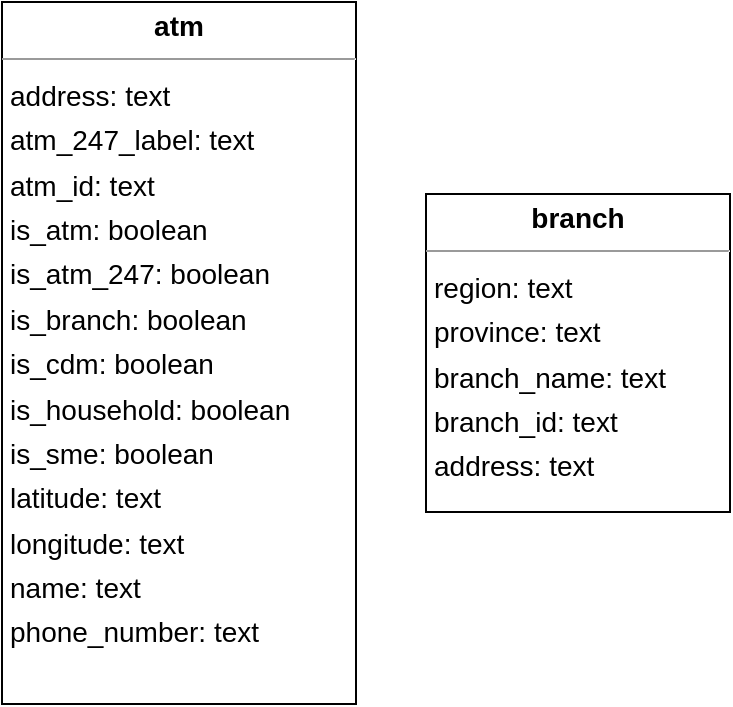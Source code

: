 <mxGraphModel dx="0" dy="0" grid="1" gridSize="10" guides="1" tooltips="1" connect="1" arrows="1" fold="1" page="0" pageScale="1" background="none" math="0" shadow="0">
  <root>
    <mxCell id="0" />
    <mxCell id="1" parent="0" />
    <mxCell id="node0" parent="1" vertex="1" value="&lt;p style=&quot;margin:0px;margin-top:4px;text-align:center;&quot;&gt;&lt;b&gt;atm&lt;/b&gt;&lt;/p&gt;&lt;hr size=&quot;1&quot;/&gt;&lt;p style=&quot;margin:0 0 0 4px;line-height:1.6;&quot;&gt; address: text&lt;br/&gt; atm_247_label: text&lt;br/&gt; atm_id: text&lt;br/&gt; is_atm: boolean&lt;br/&gt; is_atm_247: boolean&lt;br/&gt; is_branch: boolean&lt;br/&gt; is_cdm: boolean&lt;br/&gt; is_household: boolean&lt;br/&gt; is_sme: boolean&lt;br/&gt; latitude: text&lt;br/&gt; longitude: text&lt;br/&gt; name: text&lt;br/&gt; phone_number: text&lt;/p&gt;" style="verticalAlign=top;align=left;overflow=fill;fontSize=14;fontFamily=Helvetica;html=1;rounded=0;shadow=0;comic=0;labelBackgroundColor=none;strokeWidth=1;">
      <mxGeometry x="-88" y="-175" width="177" height="351" as="geometry" />
    </mxCell>
    <mxCell id="node1" parent="1" vertex="1" value="&lt;p style=&quot;margin:0px;margin-top:4px;text-align:center;&quot;&gt;&lt;b&gt;branch&lt;/b&gt;&lt;/p&gt;&lt;hr size=&quot;1&quot;/&gt;&lt;p style=&quot;margin:0 0 0 4px;line-height:1.6;&quot;&gt; region: text&lt;br/&gt; province: text&lt;br/&gt; branch_name: text&lt;br/&gt; branch_id: text&lt;br/&gt; address: text&lt;/p&gt;" style="verticalAlign=top;align=left;overflow=fill;fontSize=14;fontFamily=Helvetica;html=1;rounded=0;shadow=0;comic=0;labelBackgroundColor=none;strokeWidth=1;">
      <mxGeometry x="124" y="-79" width="152" height="159" as="geometry" />
    </mxCell>
  </root>
</mxGraphModel>